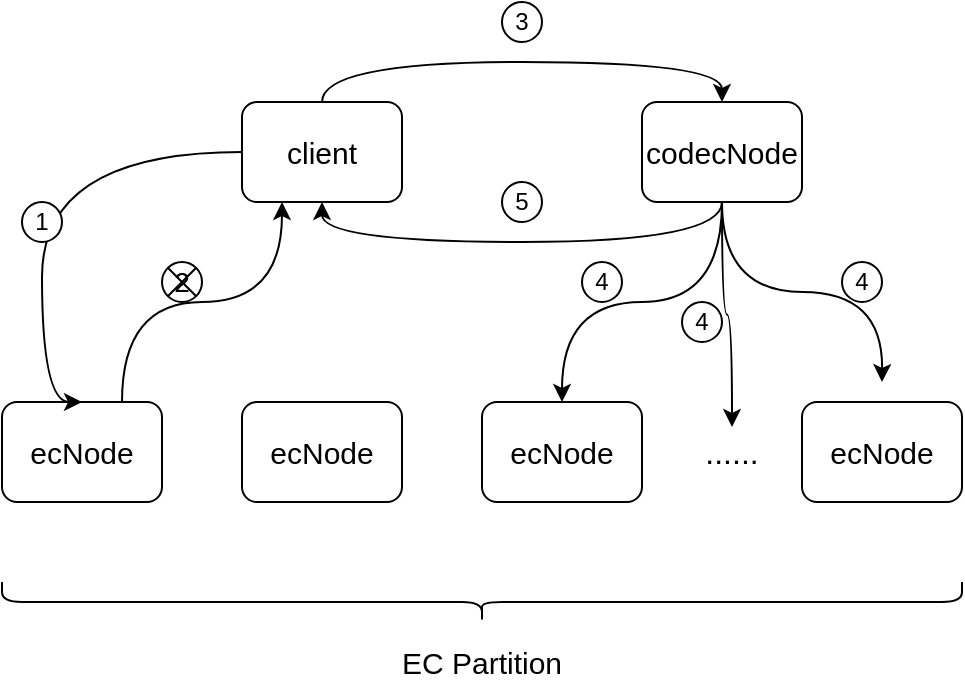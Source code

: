 <mxfile version="12.5.5" type="github">
  <diagram id="ss7u2PqzhoZl6DI7c-k8" name="Page-1">
    <mxGraphModel dx="815" dy="521" grid="1" gridSize="10" guides="1" tooltips="1" connect="1" arrows="1" fold="1" page="1" pageScale="1" pageWidth="827" pageHeight="1169" math="0" shadow="0">
      <root>
        <mxCell id="0"/>
        <mxCell id="1" parent="0"/>
        <mxCell id="Fb1C7xSMnvTkJazdJ7ge-29" style="edgeStyle=orthogonalEdgeStyle;orthogonalLoop=1;jettySize=auto;html=1;exitX=0.75;exitY=0;exitDx=0;exitDy=0;entryX=0.25;entryY=1;entryDx=0;entryDy=0;curved=1;" parent="1" source="Fb1C7xSMnvTkJazdJ7ge-3" target="Fb1C7xSMnvTkJazdJ7ge-10" edge="1">
          <mxGeometry relative="1" as="geometry"/>
        </mxCell>
        <mxCell id="Fb1C7xSMnvTkJazdJ7ge-3" value="&lt;font style=&quot;font-size: 15px&quot;&gt;ecNode&lt;/font&gt;" style="rounded=1;whiteSpace=wrap;html=1;" parent="1" vertex="1">
          <mxGeometry x="40" y="310" width="80" height="50" as="geometry"/>
        </mxCell>
        <mxCell id="Fb1C7xSMnvTkJazdJ7ge-4" value="&lt;font style=&quot;font-size: 15px&quot;&gt;ecNode&lt;/font&gt;" style="rounded=1;whiteSpace=wrap;html=1;" parent="1" vertex="1">
          <mxGeometry x="160" y="310" width="80" height="50" as="geometry"/>
        </mxCell>
        <mxCell id="Fb1C7xSMnvTkJazdJ7ge-6" value="&lt;font style=&quot;font-size: 15px&quot;&gt;ecNode&lt;/font&gt;" style="rounded=1;whiteSpace=wrap;html=1;" parent="1" vertex="1">
          <mxGeometry x="280" y="310" width="80" height="50" as="geometry"/>
        </mxCell>
        <mxCell id="Fb1C7xSMnvTkJazdJ7ge-7" value="&lt;font style=&quot;font-size: 15px&quot;&gt;ecNode&lt;/font&gt;" style="rounded=1;whiteSpace=wrap;html=1;" parent="1" vertex="1">
          <mxGeometry x="440" y="310" width="80" height="50" as="geometry"/>
        </mxCell>
        <mxCell id="Fb1C7xSMnvTkJazdJ7ge-8" value="&lt;font style=&quot;font-size: 16px&quot;&gt;......&lt;/font&gt;" style="text;html=1;strokeColor=none;fillColor=none;align=center;verticalAlign=middle;whiteSpace=wrap;rounded=0;" parent="1" vertex="1">
          <mxGeometry x="380" y="322.5" width="50" height="25" as="geometry"/>
        </mxCell>
        <mxCell id="Fb1C7xSMnvTkJazdJ7ge-9" style="edgeStyle=orthogonalEdgeStyle;orthogonalLoop=1;jettySize=auto;html=1;exitX=0;exitY=0.5;exitDx=0;exitDy=0;entryX=0.5;entryY=0;entryDx=0;entryDy=0;curved=1;" parent="1" source="Fb1C7xSMnvTkJazdJ7ge-10" target="Fb1C7xSMnvTkJazdJ7ge-3" edge="1">
          <mxGeometry relative="1" as="geometry">
            <Array as="points">
              <mxPoint x="60" y="185"/>
              <mxPoint x="60" y="310"/>
            </Array>
          </mxGeometry>
        </mxCell>
        <mxCell id="Fb1C7xSMnvTkJazdJ7ge-30" style="edgeStyle=orthogonalEdgeStyle;curved=1;orthogonalLoop=1;jettySize=auto;html=1;entryX=0.5;entryY=0;entryDx=0;entryDy=0;" parent="1" source="Fb1C7xSMnvTkJazdJ7ge-10" target="Fb1C7xSMnvTkJazdJ7ge-25" edge="1">
          <mxGeometry relative="1" as="geometry">
            <Array as="points">
              <mxPoint x="200" y="140"/>
              <mxPoint x="400" y="140"/>
            </Array>
          </mxGeometry>
        </mxCell>
        <mxCell id="Fb1C7xSMnvTkJazdJ7ge-10" value="&lt;font style=&quot;font-size: 15px&quot;&gt;client&lt;/font&gt;" style="rounded=1;whiteSpace=wrap;html=1;" parent="1" vertex="1">
          <mxGeometry x="160" y="160" width="80" height="50" as="geometry"/>
        </mxCell>
        <mxCell id="Fb1C7xSMnvTkJazdJ7ge-11" value="1" style="ellipse;whiteSpace=wrap;html=1;aspect=fixed;" parent="1" vertex="1">
          <mxGeometry x="50" y="210" width="20" height="20" as="geometry"/>
        </mxCell>
        <mxCell id="Fb1C7xSMnvTkJazdJ7ge-15" value="" style="shape=curlyBracket;whiteSpace=wrap;html=1;rounded=1;rotation=-90;" parent="1" vertex="1">
          <mxGeometry x="270" y="170" width="20" height="480" as="geometry"/>
        </mxCell>
        <mxCell id="Fb1C7xSMnvTkJazdJ7ge-16" value="&lt;font style=&quot;font-size: 15px&quot;&gt;EC Partition&lt;/font&gt;" style="text;html=1;strokeColor=none;fillColor=none;align=center;verticalAlign=middle;whiteSpace=wrap;rounded=0;" parent="1" vertex="1">
          <mxGeometry x="235" y="430" width="90" height="20" as="geometry"/>
        </mxCell>
        <mxCell id="Fb1C7xSMnvTkJazdJ7ge-32" style="edgeStyle=orthogonalEdgeStyle;curved=1;orthogonalLoop=1;jettySize=auto;html=1;entryX=0.5;entryY=1;entryDx=0;entryDy=0;exitX=0.5;exitY=1;exitDx=0;exitDy=0;" parent="1" source="Fb1C7xSMnvTkJazdJ7ge-25" target="Fb1C7xSMnvTkJazdJ7ge-10" edge="1">
          <mxGeometry relative="1" as="geometry"/>
        </mxCell>
        <mxCell id="Fb1C7xSMnvTkJazdJ7ge-37" style="edgeStyle=orthogonalEdgeStyle;curved=1;orthogonalLoop=1;jettySize=auto;html=1;entryX=0.5;entryY=0;entryDx=0;entryDy=0;" parent="1" source="Fb1C7xSMnvTkJazdJ7ge-25" target="Fb1C7xSMnvTkJazdJ7ge-6" edge="1">
          <mxGeometry relative="1" as="geometry"/>
        </mxCell>
        <mxCell id="Fb1C7xSMnvTkJazdJ7ge-38" style="edgeStyle=orthogonalEdgeStyle;curved=1;orthogonalLoop=1;jettySize=auto;html=1;entryX=0.5;entryY=0;entryDx=0;entryDy=0;" parent="1" source="Fb1C7xSMnvTkJazdJ7ge-25" target="Fb1C7xSMnvTkJazdJ7ge-8" edge="1">
          <mxGeometry relative="1" as="geometry"/>
        </mxCell>
        <mxCell id="Fb1C7xSMnvTkJazdJ7ge-39" style="edgeStyle=orthogonalEdgeStyle;curved=1;orthogonalLoop=1;jettySize=auto;html=1;exitX=0.5;exitY=1;exitDx=0;exitDy=0;" parent="1" source="Fb1C7xSMnvTkJazdJ7ge-25" edge="1">
          <mxGeometry relative="1" as="geometry">
            <mxPoint x="480" y="300" as="targetPoint"/>
          </mxGeometry>
        </mxCell>
        <mxCell id="Fb1C7xSMnvTkJazdJ7ge-25" value="&lt;font style=&quot;font-size: 15px&quot;&gt;codecNode&lt;/font&gt;" style="rounded=1;whiteSpace=wrap;html=1;" parent="1" vertex="1">
          <mxGeometry x="360" y="160" width="80" height="50" as="geometry"/>
        </mxCell>
        <mxCell id="Fb1C7xSMnvTkJazdJ7ge-31" value="3" style="ellipse;whiteSpace=wrap;html=1;aspect=fixed;" parent="1" vertex="1">
          <mxGeometry x="290" y="110" width="20" height="20" as="geometry"/>
        </mxCell>
        <mxCell id="Fb1C7xSMnvTkJazdJ7ge-33" value="5" style="ellipse;whiteSpace=wrap;html=1;aspect=fixed;" parent="1" vertex="1">
          <mxGeometry x="290" y="200" width="20" height="20" as="geometry"/>
        </mxCell>
        <mxCell id="Fb1C7xSMnvTkJazdJ7ge-36" value="&lt;font style=&quot;font-size: 14px&quot;&gt;2&lt;/font&gt;" style="shape=sumEllipse;perimeter=ellipsePerimeter;whiteSpace=wrap;html=1;backgroundOutline=1;fillColor=none;" parent="1" vertex="1">
          <mxGeometry x="120" y="240" width="20" height="20" as="geometry"/>
        </mxCell>
        <mxCell id="Fb1C7xSMnvTkJazdJ7ge-40" value="4" style="ellipse;whiteSpace=wrap;html=1;aspect=fixed;" parent="1" vertex="1">
          <mxGeometry x="330" y="240" width="20" height="20" as="geometry"/>
        </mxCell>
        <mxCell id="Fb1C7xSMnvTkJazdJ7ge-42" value="4" style="ellipse;whiteSpace=wrap;html=1;aspect=fixed;" parent="1" vertex="1">
          <mxGeometry x="380" y="260" width="20" height="20" as="geometry"/>
        </mxCell>
        <mxCell id="Fb1C7xSMnvTkJazdJ7ge-43" value="4" style="ellipse;whiteSpace=wrap;html=1;aspect=fixed;" parent="1" vertex="1">
          <mxGeometry x="460" y="240" width="20" height="20" as="geometry"/>
        </mxCell>
      </root>
    </mxGraphModel>
  </diagram>
</mxfile>
